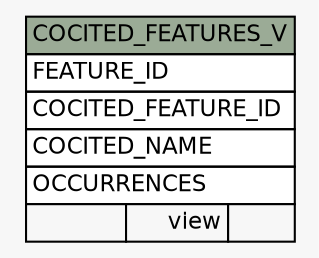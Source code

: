 // dot 2.38.0 on Windows 10 10.0
// SchemaSpy rev Unknown
digraph "COCITED_FEATURES_V" {
  graph [
    rankdir="RL"
    bgcolor="#f7f7f7"
    nodesep="0.18"
    ranksep="0.46"
    fontname="Helvetica"
    fontsize="11"
  ];
  node [
    fontname="Helvetica"
    fontsize="11"
    shape="plaintext"
  ];
  edge [
    arrowsize="0.8"
  ];
  "COCITED_FEATURES_V" [
    label=<
    <TABLE BORDER="0" CELLBORDER="1" CELLSPACING="0" BGCOLOR="#ffffff">
      <TR><TD COLSPAN="3" BGCOLOR="#9bab96" ALIGN="CENTER">COCITED_FEATURES_V</TD></TR>
      <TR><TD PORT="FEATURE_ID" COLSPAN="3" ALIGN="LEFT">FEATURE_ID</TD></TR>
      <TR><TD PORT="COCITED_FEATURE_ID" COLSPAN="3" ALIGN="LEFT">COCITED_FEATURE_ID</TD></TR>
      <TR><TD PORT="COCITED_NAME" COLSPAN="3" ALIGN="LEFT">COCITED_NAME</TD></TR>
      <TR><TD PORT="OCCURRENCES" COLSPAN="3" ALIGN="LEFT">OCCURRENCES</TD></TR>
      <TR><TD ALIGN="LEFT" BGCOLOR="#f7f7f7">  </TD><TD ALIGN="RIGHT" BGCOLOR="#f7f7f7">view</TD><TD ALIGN="RIGHT" BGCOLOR="#f7f7f7">  </TD></TR>
    </TABLE>>
    URL="tables/COCITED_FEATURES_V.html"
    tooltip="COCITED_FEATURES_V"
  ];
}
